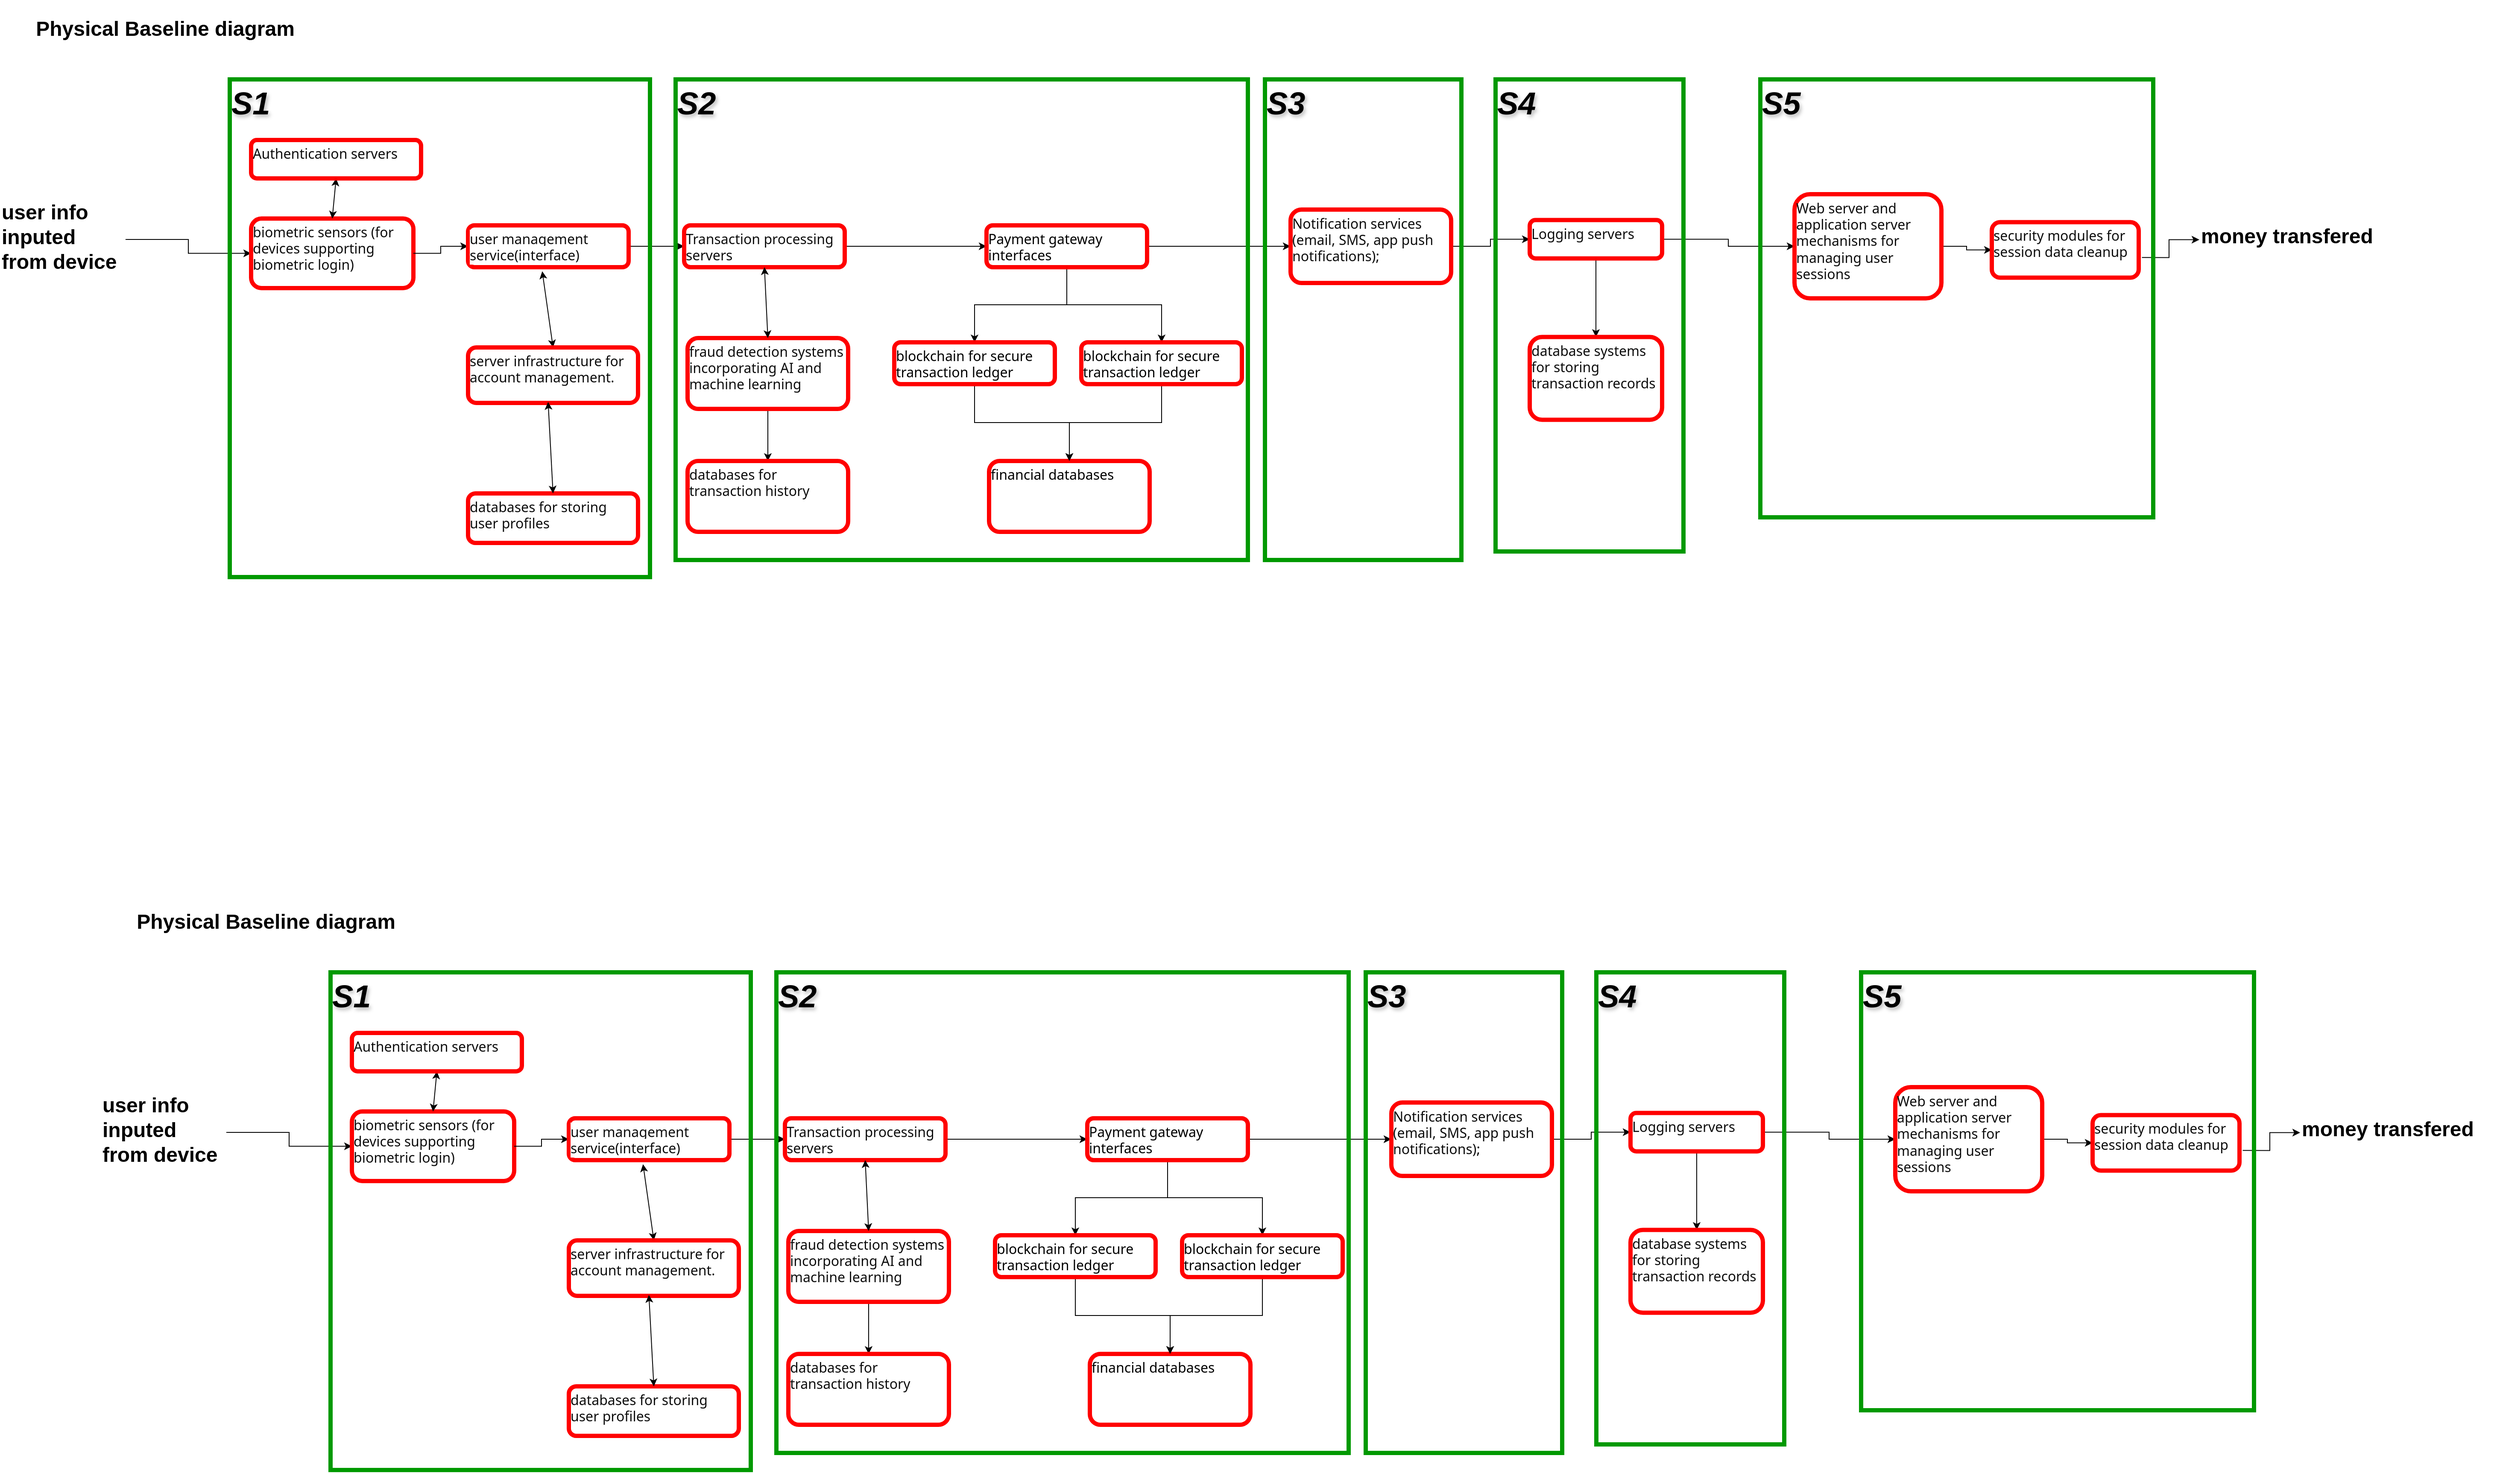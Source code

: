 <mxfile version="24.2.2" type="github">
  <diagram name="Page-1" id="FH-MjQ3Gdre_km2aux0O">
    <mxGraphModel dx="1993" dy="438" grid="0" gridSize="10" guides="1" tooltips="1" connect="1" arrows="1" fold="1" page="0" pageScale="1" pageWidth="827" pageHeight="1169" math="0" shadow="0">
      <root>
        <mxCell id="0" />
        <mxCell id="1" parent="0" />
        <mxCell id="1GX4WDQJ30EX59OHU7WI-1" value="&lt;div&gt;Physical Baseline diagram&lt;/div&gt;" style="text;strokeColor=none;fillColor=none;html=1;fontSize=24;fontStyle=1;verticalAlign=middle;align=center;" vertex="1" parent="1">
          <mxGeometry x="-80" y="634" width="303" height="68" as="geometry" />
        </mxCell>
        <mxCell id="1GX4WDQJ30EX59OHU7WI-2" value="" style="edgeStyle=orthogonalEdgeStyle;rounded=0;orthogonalLoop=1;jettySize=auto;html=1;" edge="1" parent="1" source="1GX4WDQJ30EX59OHU7WI-3" target="1GX4WDQJ30EX59OHU7WI-4">
          <mxGeometry relative="1" as="geometry" />
        </mxCell>
        <mxCell id="1GX4WDQJ30EX59OHU7WI-3" value="&lt;h1 style=&quot;margin-top: 0px;&quot;&gt;&lt;span style=&quot;background-color: initial;&quot;&gt;user info &lt;/span&gt;&lt;span style=&quot;background-color: initial;&quot;&gt;inputed from device&lt;/span&gt;&lt;/h1&gt;&lt;div&gt;&lt;br&gt;&lt;/div&gt;" style="text;html=1;whiteSpace=wrap;overflow=hidden;rounded=0;" vertex="1" parent="1">
          <mxGeometry x="-121" y="861.5" width="147" height="106" as="geometry" />
        </mxCell>
        <mxCell id="1GX4WDQJ30EX59OHU7WI-4" value="&lt;span style=&quot;color: rgb(13, 13, 13); font-family: Söhne, ui-sans-serif, system-ui, -apple-system, &amp;quot;Segoe UI&amp;quot;, Roboto, Ubuntu, Cantarell, &amp;quot;Noto Sans&amp;quot;, sans-serif, &amp;quot;Helvetica Neue&amp;quot;, Arial, &amp;quot;Apple Color Emoji&amp;quot;, &amp;quot;Segoe UI Emoji&amp;quot;, &amp;quot;Segoe UI Symbol&amp;quot;, &amp;quot;Noto Color Emoji&amp;quot;; font-size: 16px; font-style: normal; font-variant-ligatures: normal; font-variant-caps: normal; font-weight: 400; letter-spacing: normal; text-indent: 0px; text-transform: none; word-spacing: 0px; -webkit-text-stroke-width: 0px; white-space: pre-wrap; text-decoration-thickness: initial; text-decoration-style: initial; text-decoration-color: initial; display: inline !important; float: none;&quot;&gt;biometric sensors (for devices supporting biometric login)&lt;/span&gt;" style="whiteSpace=wrap;html=1;align=left;fillColor=none;strokeColor=#FF0000;horizontal=1;verticalAlign=top;strokeWidth=5;perimeterSpacing=0;gradientColor=none;labelBackgroundColor=none;rounded=1;" vertex="1" parent="1">
          <mxGeometry x="173" y="890" width="190" height="81.5" as="geometry" />
        </mxCell>
        <mxCell id="1GX4WDQJ30EX59OHU7WI-5" value="" style="endArrow=classic;startArrow=classic;html=1;rounded=0;exitX=0.5;exitY=0;exitDx=0;exitDy=0;entryX=0.5;entryY=1;entryDx=0;entryDy=0;" edge="1" parent="1" source="1GX4WDQJ30EX59OHU7WI-4" target="1GX4WDQJ30EX59OHU7WI-6">
          <mxGeometry width="50" height="50" relative="1" as="geometry">
            <mxPoint x="300" y="907" as="sourcePoint" />
            <mxPoint x="520" y="898" as="targetPoint" />
          </mxGeometry>
        </mxCell>
        <mxCell id="1GX4WDQJ30EX59OHU7WI-6" value="&lt;span style=&quot;color: rgb(13, 13, 13); font-family: Söhne, ui-sans-serif, system-ui, -apple-system, &amp;quot;Segoe UI&amp;quot;, Roboto, Ubuntu, Cantarell, &amp;quot;Noto Sans&amp;quot;, sans-serif, &amp;quot;Helvetica Neue&amp;quot;, Arial, &amp;quot;Apple Color Emoji&amp;quot;, &amp;quot;Segoe UI Emoji&amp;quot;, &amp;quot;Segoe UI Symbol&amp;quot;, &amp;quot;Noto Color Emoji&amp;quot;; font-size: 16px; font-style: normal; font-variant-ligatures: normal; font-variant-caps: normal; font-weight: 400; letter-spacing: normal; text-indent: 0px; text-transform: none; word-spacing: 0px; -webkit-text-stroke-width: 0px; white-space: pre-wrap; text-decoration-thickness: initial; text-decoration-style: initial; text-decoration-color: initial; display: inline !important; float: none;&quot;&gt;Authentication servers&lt;/span&gt;" style="whiteSpace=wrap;html=1;align=left;fillColor=none;strokeColor=#FF0000;horizontal=1;verticalAlign=top;strokeWidth=5;perimeterSpacing=0;gradientColor=none;labelBackgroundColor=none;rounded=1;" vertex="1" parent="1">
          <mxGeometry x="173" y="798" width="199" height="45" as="geometry" />
        </mxCell>
        <mxCell id="1GX4WDQJ30EX59OHU7WI-7" style="edgeStyle=orthogonalEdgeStyle;rounded=0;orthogonalLoop=1;jettySize=auto;html=1;exitX=1;exitY=0.5;exitDx=0;exitDy=0;entryX=0;entryY=0.5;entryDx=0;entryDy=0;" edge="1" parent="1" source="1GX4WDQJ30EX59OHU7WI-4" target="1GX4WDQJ30EX59OHU7WI-9">
          <mxGeometry relative="1" as="geometry" />
        </mxCell>
        <mxCell id="1GX4WDQJ30EX59OHU7WI-8" style="edgeStyle=orthogonalEdgeStyle;rounded=0;orthogonalLoop=1;jettySize=auto;html=1;" edge="1" parent="1" source="1GX4WDQJ30EX59OHU7WI-9" target="1GX4WDQJ30EX59OHU7WI-15">
          <mxGeometry relative="1" as="geometry" />
        </mxCell>
        <mxCell id="1GX4WDQJ30EX59OHU7WI-9" value="&lt;div&gt;&lt;span style=&quot;color: rgb(13, 13, 13); font-family: Söhne, ui-sans-serif, system-ui, -apple-system, &amp;quot;Segoe UI&amp;quot;, Roboto, Ubuntu, Cantarell, &amp;quot;Noto Sans&amp;quot;, sans-serif, &amp;quot;Helvetica Neue&amp;quot;, Arial, &amp;quot;Apple Color Emoji&amp;quot;, &amp;quot;Segoe UI Emoji&amp;quot;, &amp;quot;Segoe UI Symbol&amp;quot;, &amp;quot;Noto Color Emoji&amp;quot;; font-size: 16px; font-style: normal; font-variant-ligatures: normal; font-variant-caps: normal; font-weight: 400; letter-spacing: normal; orphans: 2; text-align: left; text-indent: 0px; text-transform: none; widows: 2; word-spacing: 0px; -webkit-text-stroke-width: 0px; white-space: pre-wrap; background-color: rgb(255, 255, 255); text-decoration-thickness: initial; text-decoration-style: initial; text-decoration-color: initial; display: inline !important; float: none;&quot;&gt;user management service(interface)&lt;/span&gt;&lt;/div&gt;&lt;div&gt;&lt;span style=&quot;color: rgb(13, 13, 13); font-family: Söhne, ui-sans-serif, system-ui, -apple-system, &amp;quot;Segoe UI&amp;quot;, Roboto, Ubuntu, Cantarell, &amp;quot;Noto Sans&amp;quot;, sans-serif, &amp;quot;Helvetica Neue&amp;quot;, Arial, &amp;quot;Apple Color Emoji&amp;quot;, &amp;quot;Segoe UI Emoji&amp;quot;, &amp;quot;Segoe UI Symbol&amp;quot;, &amp;quot;Noto Color Emoji&amp;quot;; font-size: 16px; font-style: normal; font-variant-ligatures: normal; font-variant-caps: normal; font-weight: 400; letter-spacing: normal; orphans: 2; text-align: left; text-indent: 0px; text-transform: none; widows: 2; word-spacing: 0px; -webkit-text-stroke-width: 0px; white-space: pre-wrap; background-color: rgb(255, 255, 255); text-decoration-thickness: initial; text-decoration-style: initial; text-decoration-color: initial; display: inline !important; float: none;&quot;&gt;&lt;br&gt;&lt;/span&gt;&lt;/div&gt;" style="whiteSpace=wrap;html=1;align=left;fillColor=none;strokeColor=#FF0000;horizontal=1;verticalAlign=top;strokeWidth=5;perimeterSpacing=0;gradientColor=none;labelBackgroundColor=none;rounded=1;" vertex="1" parent="1">
          <mxGeometry x="427" y="898" width="188" height="49" as="geometry" />
        </mxCell>
        <mxCell id="1GX4WDQJ30EX59OHU7WI-10" value="&lt;span style=&quot;color: rgb(13, 13, 13); font-family: Söhne, ui-sans-serif, system-ui, -apple-system, &amp;quot;Segoe UI&amp;quot;, Roboto, Ubuntu, Cantarell, &amp;quot;Noto Sans&amp;quot;, sans-serif, &amp;quot;Helvetica Neue&amp;quot;, Arial, &amp;quot;Apple Color Emoji&amp;quot;, &amp;quot;Segoe UI Emoji&amp;quot;, &amp;quot;Segoe UI Symbol&amp;quot;, &amp;quot;Noto Color Emoji&amp;quot;; font-size: 16px; font-style: normal; font-variant-ligatures: normal; font-variant-caps: normal; font-weight: 400; letter-spacing: normal; text-align: left; text-indent: 0px; text-transform: none; word-spacing: 0px; -webkit-text-stroke-width: 0px; white-space: pre-wrap; text-decoration-thickness: initial; text-decoration-style: initial; text-decoration-color: initial; display: inline !important; float: none;&quot;&gt;&lt;/span&gt;&lt;span style=&quot;color: rgb(13, 13, 13); font-family: Söhne, ui-sans-serif, system-ui, -apple-system, &amp;quot;Segoe UI&amp;quot;, Roboto, Ubuntu, Cantarell, &amp;quot;Noto Sans&amp;quot;, sans-serif, &amp;quot;Helvetica Neue&amp;quot;, Arial, &amp;quot;Apple Color Emoji&amp;quot;, &amp;quot;Segoe UI Emoji&amp;quot;, &amp;quot;Segoe UI Symbol&amp;quot;, &amp;quot;Noto Color Emoji&amp;quot;; font-size: 16px; font-style: normal; font-variant-ligatures: normal; font-variant-caps: normal; font-weight: 400; letter-spacing: normal; text-align: left; text-indent: 0px; text-transform: none; word-spacing: 0px; -webkit-text-stroke-width: 0px; white-space: pre-wrap; text-decoration-thickness: initial; text-decoration-style: initial; text-decoration-color: initial; display: inline !important; float: none;&quot;&gt;databases for storing user profiles&lt;/span&gt;" style="whiteSpace=wrap;html=1;align=left;fillColor=none;strokeColor=#FF0000;horizontal=1;verticalAlign=top;strokeWidth=5;perimeterSpacing=0;gradientColor=none;labelBackgroundColor=none;rounded=1;" vertex="1" parent="1">
          <mxGeometry x="427" y="1212" width="199" height="58" as="geometry" />
        </mxCell>
        <mxCell id="1GX4WDQJ30EX59OHU7WI-11" value="" style="endArrow=classic;startArrow=classic;html=1;rounded=0;exitX=0.462;exitY=1.098;exitDx=0;exitDy=0;entryX=0.5;entryY=0;entryDx=0;entryDy=0;exitPerimeter=0;" edge="1" parent="1" source="1GX4WDQJ30EX59OHU7WI-9" target="1GX4WDQJ30EX59OHU7WI-12">
          <mxGeometry width="50" height="50" relative="1" as="geometry">
            <mxPoint x="278" y="900" as="sourcePoint" />
            <mxPoint x="283" y="853" as="targetPoint" />
          </mxGeometry>
        </mxCell>
        <mxCell id="1GX4WDQJ30EX59OHU7WI-12" value="&lt;span style=&quot;color: rgb(13, 13, 13); font-family: Söhne, ui-sans-serif, system-ui, -apple-system, &amp;quot;Segoe UI&amp;quot;, Roboto, Ubuntu, Cantarell, &amp;quot;Noto Sans&amp;quot;, sans-serif, &amp;quot;Helvetica Neue&amp;quot;, Arial, &amp;quot;Apple Color Emoji&amp;quot;, &amp;quot;Segoe UI Emoji&amp;quot;, &amp;quot;Segoe UI Symbol&amp;quot;, &amp;quot;Noto Color Emoji&amp;quot;; font-size: 16px; font-style: normal; font-variant-ligatures: normal; font-variant-caps: normal; font-weight: 400; letter-spacing: normal; text-align: left; text-indent: 0px; text-transform: none; word-spacing: 0px; -webkit-text-stroke-width: 0px; white-space: pre-wrap; text-decoration-thickness: initial; text-decoration-style: initial; text-decoration-color: initial; display: inline !important; float: none;&quot;&gt;server infrastructure for account management.&lt;/span&gt;" style="whiteSpace=wrap;html=1;align=left;fillColor=none;strokeColor=#FF0000;horizontal=1;verticalAlign=top;strokeWidth=5;perimeterSpacing=0;gradientColor=none;labelBackgroundColor=none;rounded=1;" vertex="1" parent="1">
          <mxGeometry x="427" y="1041" width="199" height="65" as="geometry" />
        </mxCell>
        <mxCell id="1GX4WDQJ30EX59OHU7WI-13" value="" style="endArrow=classic;startArrow=classic;html=1;rounded=0;exitX=0.5;exitY=0;exitDx=0;exitDy=0;entryX=0.471;entryY=0.983;entryDx=0;entryDy=0;entryPerimeter=0;" edge="1" parent="1" source="1GX4WDQJ30EX59OHU7WI-10" target="1GX4WDQJ30EX59OHU7WI-12">
          <mxGeometry width="50" height="50" relative="1" as="geometry">
            <mxPoint x="508" y="1089" as="sourcePoint" />
            <mxPoint x="615" y="1186" as="targetPoint" />
          </mxGeometry>
        </mxCell>
        <mxCell id="1GX4WDQJ30EX59OHU7WI-14" value="" style="edgeStyle=orthogonalEdgeStyle;rounded=0;orthogonalLoop=1;jettySize=auto;html=1;" edge="1" parent="1" source="1GX4WDQJ30EX59OHU7WI-15" target="1GX4WDQJ30EX59OHU7WI-22">
          <mxGeometry relative="1" as="geometry" />
        </mxCell>
        <mxCell id="1GX4WDQJ30EX59OHU7WI-15" value="&lt;span style=&quot;color: rgb(13, 13, 13); font-family: Söhne, ui-sans-serif, system-ui, -apple-system, &amp;quot;Segoe UI&amp;quot;, Roboto, Ubuntu, Cantarell, &amp;quot;Noto Sans&amp;quot;, sans-serif, &amp;quot;Helvetica Neue&amp;quot;, Arial, &amp;quot;Apple Color Emoji&amp;quot;, &amp;quot;Segoe UI Emoji&amp;quot;, &amp;quot;Segoe UI Symbol&amp;quot;, &amp;quot;Noto Color Emoji&amp;quot;; font-size: 16px; font-style: normal; font-variant-ligatures: normal; font-variant-caps: normal; font-weight: 400; letter-spacing: normal; text-align: left; text-indent: 0px; text-transform: none; word-spacing: 0px; -webkit-text-stroke-width: 0px; white-space: pre-wrap; text-decoration-thickness: initial; text-decoration-style: initial; text-decoration-color: initial; display: inline !important; float: none;&quot;&gt;Transaction processing servers&lt;/span&gt;" style="whiteSpace=wrap;html=1;align=left;fillColor=none;strokeColor=#FF0000;horizontal=1;verticalAlign=top;strokeWidth=5;perimeterSpacing=0;gradientColor=none;labelBackgroundColor=none;rounded=1;" vertex="1" parent="1">
          <mxGeometry x="680" y="898" width="188" height="49" as="geometry" />
        </mxCell>
        <mxCell id="1GX4WDQJ30EX59OHU7WI-16" value="" style="edgeStyle=orthogonalEdgeStyle;rounded=0;orthogonalLoop=1;jettySize=auto;html=1;" edge="1" parent="1" source="1GX4WDQJ30EX59OHU7WI-17" target="1GX4WDQJ30EX59OHU7WI-18">
          <mxGeometry relative="1" as="geometry" />
        </mxCell>
        <mxCell id="1GX4WDQJ30EX59OHU7WI-17" value="&lt;span style=&quot;color: rgb(13, 13, 13); font-family: Söhne, ui-sans-serif, system-ui, -apple-system, &amp;quot;Segoe UI&amp;quot;, Roboto, Ubuntu, Cantarell, &amp;quot;Noto Sans&amp;quot;, sans-serif, &amp;quot;Helvetica Neue&amp;quot;, Arial, &amp;quot;Apple Color Emoji&amp;quot;, &amp;quot;Segoe UI Emoji&amp;quot;, &amp;quot;Segoe UI Symbol&amp;quot;, &amp;quot;Noto Color Emoji&amp;quot;; font-size: 16px; font-style: normal; font-variant-ligatures: normal; font-variant-caps: normal; font-weight: 400; letter-spacing: normal; text-align: left; text-indent: 0px; text-transform: none; word-spacing: 0px; -webkit-text-stroke-width: 0px; white-space: pre-wrap; text-decoration-thickness: initial; text-decoration-style: initial; text-decoration-color: initial; display: inline !important; float: none;&quot;&gt;fraud detection systems incorporating AI and machine learning&lt;/span&gt;" style="whiteSpace=wrap;html=1;align=left;fillColor=none;strokeColor=#FF0000;horizontal=1;verticalAlign=top;strokeWidth=5;perimeterSpacing=0;gradientColor=none;labelBackgroundColor=none;rounded=1;" vertex="1" parent="1">
          <mxGeometry x="684" y="1030" width="188" height="83" as="geometry" />
        </mxCell>
        <mxCell id="1GX4WDQJ30EX59OHU7WI-18" value="&lt;span style=&quot;color: rgb(13, 13, 13); font-family: Söhne, ui-sans-serif, system-ui, -apple-system, &amp;quot;Segoe UI&amp;quot;, Roboto, Ubuntu, Cantarell, &amp;quot;Noto Sans&amp;quot;, sans-serif, &amp;quot;Helvetica Neue&amp;quot;, Arial, &amp;quot;Apple Color Emoji&amp;quot;, &amp;quot;Segoe UI Emoji&amp;quot;, &amp;quot;Segoe UI Symbol&amp;quot;, &amp;quot;Noto Color Emoji&amp;quot;; font-size: 16px; font-style: normal; font-variant-ligatures: normal; font-variant-caps: normal; font-weight: 400; letter-spacing: normal; text-align: left; text-indent: 0px; text-transform: none; word-spacing: 0px; -webkit-text-stroke-width: 0px; white-space: pre-wrap; text-decoration-thickness: initial; text-decoration-style: initial; text-decoration-color: initial; display: inline !important; float: none;&quot;&gt;databases for transaction history&lt;/span&gt;" style="whiteSpace=wrap;html=1;align=left;fillColor=none;strokeColor=#FF0000;horizontal=1;verticalAlign=top;strokeWidth=5;perimeterSpacing=0;gradientColor=none;labelBackgroundColor=none;rounded=1;" vertex="1" parent="1">
          <mxGeometry x="684" y="1174" width="188" height="83" as="geometry" />
        </mxCell>
        <mxCell id="1GX4WDQJ30EX59OHU7WI-19" value="" style="edgeStyle=orthogonalEdgeStyle;rounded=0;orthogonalLoop=1;jettySize=auto;html=1;" edge="1" parent="1" source="1GX4WDQJ30EX59OHU7WI-22" target="1GX4WDQJ30EX59OHU7WI-25">
          <mxGeometry relative="1" as="geometry" />
        </mxCell>
        <mxCell id="1GX4WDQJ30EX59OHU7WI-20" style="edgeStyle=orthogonalEdgeStyle;rounded=0;orthogonalLoop=1;jettySize=auto;html=1;" edge="1" parent="1" source="1GX4WDQJ30EX59OHU7WI-22" target="1GX4WDQJ30EX59OHU7WI-28">
          <mxGeometry relative="1" as="geometry" />
        </mxCell>
        <mxCell id="1GX4WDQJ30EX59OHU7WI-21" value="" style="edgeStyle=orthogonalEdgeStyle;rounded=0;orthogonalLoop=1;jettySize=auto;html=1;" edge="1" parent="1" source="1GX4WDQJ30EX59OHU7WI-22" target="1GX4WDQJ30EX59OHU7WI-30">
          <mxGeometry relative="1" as="geometry" />
        </mxCell>
        <mxCell id="1GX4WDQJ30EX59OHU7WI-22" value="&lt;span style=&quot;font-family: Söhne, ui-sans-serif, system-ui, -apple-system, &amp;quot;Segoe UI&amp;quot;, Roboto, Ubuntu, Cantarell, &amp;quot;Noto Sans&amp;quot;, sans-serif, &amp;quot;Helvetica Neue&amp;quot;, Arial, &amp;quot;Apple Color Emoji&amp;quot;, &amp;quot;Segoe UI Emoji&amp;quot;, &amp;quot;Segoe UI Symbol&amp;quot;, &amp;quot;Noto Color Emoji&amp;quot;; font-size: 16px; font-style: normal; font-variant-ligatures: normal; font-variant-caps: normal; font-weight: 400; letter-spacing: normal; text-align: left; text-indent: 0px; text-transform: none; word-spacing: 0px; -webkit-text-stroke-width: 0px; white-space: pre-wrap; text-decoration-thickness: initial; text-decoration-style: initial; text-decoration-color: initial; display: inline !important; float: none;&quot;&gt;Payment gateway interfaces&lt;/span&gt;" style="whiteSpace=wrap;html=1;align=left;fillColor=none;strokeColor=#FF0000;horizontal=1;verticalAlign=top;strokeWidth=5;perimeterSpacing=0;gradientColor=none;labelBackgroundColor=none;rounded=1;" vertex="1" parent="1">
          <mxGeometry x="1034" y="898" width="188" height="49" as="geometry" />
        </mxCell>
        <mxCell id="1GX4WDQJ30EX59OHU7WI-23" value="" style="endArrow=classic;startArrow=classic;html=1;rounded=0;exitX=0.5;exitY=1;exitDx=0;exitDy=0;entryX=0.5;entryY=0;entryDx=0;entryDy=0;" edge="1" parent="1" source="1GX4WDQJ30EX59OHU7WI-15" target="1GX4WDQJ30EX59OHU7WI-17">
          <mxGeometry width="50" height="50" relative="1" as="geometry">
            <mxPoint x="765" y="949" as="sourcePoint" />
            <mxPoint x="778" y="1038" as="targetPoint" />
          </mxGeometry>
        </mxCell>
        <mxCell id="1GX4WDQJ30EX59OHU7WI-24" style="edgeStyle=orthogonalEdgeStyle;rounded=0;orthogonalLoop=1;jettySize=auto;html=1;" edge="1" parent="1" source="1GX4WDQJ30EX59OHU7WI-25" target="1GX4WDQJ30EX59OHU7WI-26">
          <mxGeometry relative="1" as="geometry" />
        </mxCell>
        <mxCell id="1GX4WDQJ30EX59OHU7WI-25" value="&lt;span style=&quot;font-family: Söhne, ui-sans-serif, system-ui, -apple-system, &amp;quot;Segoe UI&amp;quot;, Roboto, Ubuntu, Cantarell, &amp;quot;Noto Sans&amp;quot;, sans-serif, &amp;quot;Helvetica Neue&amp;quot;, Arial, &amp;quot;Apple Color Emoji&amp;quot;, &amp;quot;Segoe UI Emoji&amp;quot;, &amp;quot;Segoe UI Symbol&amp;quot;, &amp;quot;Noto Color Emoji&amp;quot;; font-size: 16px; font-style: normal; font-variant-ligatures: normal; font-variant-caps: normal; font-weight: 400; letter-spacing: normal; text-align: left; text-indent: 0px; text-transform: none; word-spacing: 0px; -webkit-text-stroke-width: 0px; white-space: pre-wrap; text-decoration-thickness: initial; text-decoration-style: initial; text-decoration-color: initial; display: inline !important; float: none;&quot;&gt;blockchain for secure transaction ledger&lt;/span&gt;" style="whiteSpace=wrap;html=1;align=left;fillColor=none;strokeColor=#FF0000;horizontal=1;verticalAlign=top;strokeWidth=5;perimeterSpacing=0;gradientColor=none;labelBackgroundColor=none;rounded=1;" vertex="1" parent="1">
          <mxGeometry x="926" y="1035" width="188" height="49" as="geometry" />
        </mxCell>
        <mxCell id="1GX4WDQJ30EX59OHU7WI-26" value="&lt;span style=&quot;font-family: Söhne, ui-sans-serif, system-ui, -apple-system, &amp;quot;Segoe UI&amp;quot;, Roboto, Ubuntu, Cantarell, &amp;quot;Noto Sans&amp;quot;, sans-serif, &amp;quot;Helvetica Neue&amp;quot;, Arial, &amp;quot;Apple Color Emoji&amp;quot;, &amp;quot;Segoe UI Emoji&amp;quot;, &amp;quot;Segoe UI Symbol&amp;quot;, &amp;quot;Noto Color Emoji&amp;quot;; font-size: 16px; font-style: normal; font-variant-ligatures: normal; font-variant-caps: normal; font-weight: 400; letter-spacing: normal; text-align: left; text-indent: 0px; text-transform: none; word-spacing: 0px; -webkit-text-stroke-width: 0px; white-space: pre-wrap; text-decoration-thickness: initial; text-decoration-style: initial; text-decoration-color: initial; display: inline !important; float: none;&quot;&gt;financial databases&lt;/span&gt;" style="whiteSpace=wrap;html=1;align=left;fillColor=none;strokeColor=#FF0000;horizontal=1;verticalAlign=top;strokeWidth=5;perimeterSpacing=0;gradientColor=none;labelBackgroundColor=none;rounded=1;" vertex="1" parent="1">
          <mxGeometry x="1037" y="1174" width="188" height="83" as="geometry" />
        </mxCell>
        <mxCell id="1GX4WDQJ30EX59OHU7WI-27" style="edgeStyle=orthogonalEdgeStyle;rounded=0;orthogonalLoop=1;jettySize=auto;html=1;" edge="1" parent="1" source="1GX4WDQJ30EX59OHU7WI-28" target="1GX4WDQJ30EX59OHU7WI-26">
          <mxGeometry relative="1" as="geometry" />
        </mxCell>
        <mxCell id="1GX4WDQJ30EX59OHU7WI-28" value="&lt;span style=&quot;font-family: Söhne, ui-sans-serif, system-ui, -apple-system, &amp;quot;Segoe UI&amp;quot;, Roboto, Ubuntu, Cantarell, &amp;quot;Noto Sans&amp;quot;, sans-serif, &amp;quot;Helvetica Neue&amp;quot;, Arial, &amp;quot;Apple Color Emoji&amp;quot;, &amp;quot;Segoe UI Emoji&amp;quot;, &amp;quot;Segoe UI Symbol&amp;quot;, &amp;quot;Noto Color Emoji&amp;quot;; font-size: 16px; font-style: normal; font-variant-ligatures: normal; font-variant-caps: normal; font-weight: 400; letter-spacing: normal; text-align: left; text-indent: 0px; text-transform: none; word-spacing: 0px; -webkit-text-stroke-width: 0px; white-space: pre-wrap; text-decoration-thickness: initial; text-decoration-style: initial; text-decoration-color: initial; display: inline !important; float: none;&quot;&gt;blockchain for secure transaction ledger&lt;/span&gt;" style="whiteSpace=wrap;html=1;align=left;fillColor=none;strokeColor=#FF0000;horizontal=1;verticalAlign=top;strokeWidth=5;perimeterSpacing=0;gradientColor=none;labelBackgroundColor=none;rounded=1;" vertex="1" parent="1">
          <mxGeometry x="1145" y="1035" width="188" height="49" as="geometry" />
        </mxCell>
        <mxCell id="1GX4WDQJ30EX59OHU7WI-29" value="" style="edgeStyle=orthogonalEdgeStyle;rounded=0;orthogonalLoop=1;jettySize=auto;html=1;" edge="1" parent="1" source="1GX4WDQJ30EX59OHU7WI-30" target="1GX4WDQJ30EX59OHU7WI-33">
          <mxGeometry relative="1" as="geometry" />
        </mxCell>
        <mxCell id="1GX4WDQJ30EX59OHU7WI-30" value="&lt;span style=&quot;color: rgb(13, 13, 13); font-family: Söhne, ui-sans-serif, system-ui, -apple-system, &amp;quot;Segoe UI&amp;quot;, Roboto, Ubuntu, Cantarell, &amp;quot;Noto Sans&amp;quot;, sans-serif, &amp;quot;Helvetica Neue&amp;quot;, Arial, &amp;quot;Apple Color Emoji&amp;quot;, &amp;quot;Segoe UI Emoji&amp;quot;, &amp;quot;Segoe UI Symbol&amp;quot;, &amp;quot;Noto Color Emoji&amp;quot;; font-size: 16px; font-style: normal; font-variant-ligatures: normal; font-variant-caps: normal; font-weight: 400; letter-spacing: normal; text-align: left; text-indent: 0px; text-transform: none; word-spacing: 0px; -webkit-text-stroke-width: 0px; white-space: pre-wrap; text-decoration-thickness: initial; text-decoration-style: initial; text-decoration-color: initial; display: inline !important; float: none;&quot;&gt;Notification services (email, SMS, app push notifications)&lt;/span&gt;&lt;span style=&quot;font-family: Söhne, ui-sans-serif, system-ui, -apple-system, &amp;quot;Segoe UI&amp;quot;, Roboto, Ubuntu, Cantarell, &amp;quot;Noto Sans&amp;quot;, sans-serif, &amp;quot;Helvetica Neue&amp;quot;, Arial, &amp;quot;Apple Color Emoji&amp;quot;, &amp;quot;Segoe UI Emoji&amp;quot;, &amp;quot;Segoe UI Symbol&amp;quot;, &amp;quot;Noto Color Emoji&amp;quot;; font-size: 16px; font-style: normal; font-variant-ligatures: normal; font-variant-caps: normal; font-weight: 400; letter-spacing: normal; text-align: left; text-indent: 0px; text-transform: none; word-spacing: 0px; -webkit-text-stroke-width: 0px; white-space: pre-wrap; text-decoration-thickness: initial; text-decoration-style: initial; text-decoration-color: initial; display: inline !important; float: none;&quot;&gt;;&lt;/span&gt;" style="whiteSpace=wrap;html=1;align=left;fillColor=none;strokeColor=#FF0000;horizontal=1;verticalAlign=top;strokeWidth=5;perimeterSpacing=0;gradientColor=none;labelBackgroundColor=none;rounded=1;" vertex="1" parent="1">
          <mxGeometry x="1390" y="879.5" width="188" height="86" as="geometry" />
        </mxCell>
        <mxCell id="1GX4WDQJ30EX59OHU7WI-31" value="" style="edgeStyle=orthogonalEdgeStyle;rounded=0;orthogonalLoop=1;jettySize=auto;html=1;" edge="1" parent="1" source="1GX4WDQJ30EX59OHU7WI-33" target="1GX4WDQJ30EX59OHU7WI-34">
          <mxGeometry relative="1" as="geometry" />
        </mxCell>
        <mxCell id="1GX4WDQJ30EX59OHU7WI-32" value="" style="edgeStyle=orthogonalEdgeStyle;rounded=0;orthogonalLoop=1;jettySize=auto;html=1;" edge="1" parent="1" source="1GX4WDQJ30EX59OHU7WI-33" target="1GX4WDQJ30EX59OHU7WI-36">
          <mxGeometry relative="1" as="geometry" />
        </mxCell>
        <mxCell id="1GX4WDQJ30EX59OHU7WI-33" value="&lt;span style=&quot;color: rgb(13, 13, 13); font-family: Söhne, ui-sans-serif, system-ui, -apple-system, &amp;quot;Segoe UI&amp;quot;, Roboto, Ubuntu, Cantarell, &amp;quot;Noto Sans&amp;quot;, sans-serif, &amp;quot;Helvetica Neue&amp;quot;, Arial, &amp;quot;Apple Color Emoji&amp;quot;, &amp;quot;Segoe UI Emoji&amp;quot;, &amp;quot;Segoe UI Symbol&amp;quot;, &amp;quot;Noto Color Emoji&amp;quot;; font-size: 16px; font-style: normal; font-variant-ligatures: normal; font-variant-caps: normal; font-weight: 400; letter-spacing: normal; text-align: left; text-indent: 0px; text-transform: none; word-spacing: 0px; -webkit-text-stroke-width: 0px; white-space: pre-wrap; text-decoration-thickness: initial; text-decoration-style: initial; text-decoration-color: initial; display: inline !important; float: none;&quot;&gt;Logging servers&lt;/span&gt;" style="whiteSpace=wrap;html=1;align=left;fillColor=none;strokeColor=#FF0000;horizontal=1;verticalAlign=top;strokeWidth=5;perimeterSpacing=0;gradientColor=none;labelBackgroundColor=none;rounded=1;" vertex="1" parent="1">
          <mxGeometry x="1670" y="891.75" width="155" height="45" as="geometry" />
        </mxCell>
        <mxCell id="1GX4WDQJ30EX59OHU7WI-34" value="&lt;span style=&quot;color: rgb(13, 13, 13); font-family: Söhne, ui-sans-serif, system-ui, -apple-system, &amp;quot;Segoe UI&amp;quot;, Roboto, Ubuntu, Cantarell, &amp;quot;Noto Sans&amp;quot;, sans-serif, &amp;quot;Helvetica Neue&amp;quot;, Arial, &amp;quot;Apple Color Emoji&amp;quot;, &amp;quot;Segoe UI Emoji&amp;quot;, &amp;quot;Segoe UI Symbol&amp;quot;, &amp;quot;Noto Color Emoji&amp;quot;; font-size: 16px; font-style: normal; font-variant-ligatures: normal; font-variant-caps: normal; font-weight: 400; letter-spacing: normal; text-align: left; text-indent: 0px; text-transform: none; word-spacing: 0px; -webkit-text-stroke-width: 0px; white-space: pre-wrap; text-decoration-thickness: initial; text-decoration-style: initial; text-decoration-color: initial; display: inline !important; float: none;&quot;&gt;database systems for storing transaction records&lt;/span&gt;&lt;span style=&quot;font-family: Söhne, ui-sans-serif, system-ui, -apple-system, &amp;quot;Segoe UI&amp;quot;, Roboto, Ubuntu, Cantarell, &amp;quot;Noto Sans&amp;quot;, sans-serif, &amp;quot;Helvetica Neue&amp;quot;, Arial, &amp;quot;Apple Color Emoji&amp;quot;, &amp;quot;Segoe UI Emoji&amp;quot;, &amp;quot;Segoe UI Symbol&amp;quot;, &amp;quot;Noto Color Emoji&amp;quot;; font-size: 16px; font-style: normal; font-variant-ligatures: normal; font-variant-caps: normal; font-weight: 400; letter-spacing: normal; text-align: left; text-indent: 0px; text-transform: none; word-spacing: 0px; -webkit-text-stroke-width: 0px; white-space: pre-wrap; text-decoration-thickness: initial; text-decoration-style: initial; text-decoration-color: initial; display: inline !important; float: none;&quot;&gt;&lt;/span&gt;" style="whiteSpace=wrap;html=1;align=left;fillColor=none;strokeColor=#FF0000;horizontal=1;verticalAlign=top;strokeWidth=5;perimeterSpacing=0;gradientColor=none;labelBackgroundColor=none;rounded=1;" vertex="1" parent="1">
          <mxGeometry x="1670" y="1028.75" width="155" height="97" as="geometry" />
        </mxCell>
        <mxCell id="1GX4WDQJ30EX59OHU7WI-35" value="" style="edgeStyle=orthogonalEdgeStyle;rounded=0;orthogonalLoop=1;jettySize=auto;html=1;" edge="1" parent="1" source="1GX4WDQJ30EX59OHU7WI-36" target="1GX4WDQJ30EX59OHU7WI-37">
          <mxGeometry relative="1" as="geometry" />
        </mxCell>
        <mxCell id="1GX4WDQJ30EX59OHU7WI-36" value="&lt;span style=&quot;color: rgb(13, 13, 13); font-family: Söhne, ui-sans-serif, system-ui, -apple-system, &amp;quot;Segoe UI&amp;quot;, Roboto, Ubuntu, Cantarell, &amp;quot;Noto Sans&amp;quot;, sans-serif, &amp;quot;Helvetica Neue&amp;quot;, Arial, &amp;quot;Apple Color Emoji&amp;quot;, &amp;quot;Segoe UI Emoji&amp;quot;, &amp;quot;Segoe UI Symbol&amp;quot;, &amp;quot;Noto Color Emoji&amp;quot;; font-size: 16px; font-style: normal; font-variant-ligatures: normal; font-variant-caps: normal; font-weight: 400; letter-spacing: normal; text-align: left; text-indent: 0px; text-transform: none; word-spacing: 0px; -webkit-text-stroke-width: 0px; white-space: pre-wrap; text-decoration-thickness: initial; text-decoration-style: initial; text-decoration-color: initial; display: inline !important; float: none;&quot;&gt;Web server and &lt;/span&gt;&lt;span style=&quot;color: rgb(13, 13, 13); font-family: Söhne, ui-sans-serif, system-ui, -apple-system, &amp;quot;Segoe UI&amp;quot;, Roboto, Ubuntu, Cantarell, &amp;quot;Noto Sans&amp;quot;, sans-serif, &amp;quot;Helvetica Neue&amp;quot;, Arial, &amp;quot;Apple Color Emoji&amp;quot;, &amp;quot;Segoe UI Emoji&amp;quot;, &amp;quot;Segoe UI Symbol&amp;quot;, &amp;quot;Noto Color Emoji&amp;quot;; font-size: 16px; font-style: normal; font-variant-ligatures: normal; font-variant-caps: normal; font-weight: 400; letter-spacing: normal; text-align: left; text-indent: 0px; text-transform: none; word-spacing: 0px; -webkit-text-stroke-width: 0px; white-space: pre-wrap; text-decoration-thickness: initial; text-decoration-style: initial; text-decoration-color: initial; display: inline !important; float: none;&quot;&gt;application server mechanisms for managing user sessions&lt;/span&gt;" style="whiteSpace=wrap;html=1;align=left;fillColor=none;strokeColor=#FF0000;horizontal=1;verticalAlign=top;strokeWidth=5;perimeterSpacing=0;gradientColor=none;labelBackgroundColor=none;rounded=1;" vertex="1" parent="1">
          <mxGeometry x="1980" y="861.5" width="172" height="122" as="geometry" />
        </mxCell>
        <mxCell id="1GX4WDQJ30EX59OHU7WI-37" value="&lt;span style=&quot;color: rgb(13, 13, 13); font-family: Söhne, ui-sans-serif, system-ui, -apple-system, &amp;quot;Segoe UI&amp;quot;, Roboto, Ubuntu, Cantarell, &amp;quot;Noto Sans&amp;quot;, sans-serif, &amp;quot;Helvetica Neue&amp;quot;, Arial, &amp;quot;Apple Color Emoji&amp;quot;, &amp;quot;Segoe UI Emoji&amp;quot;, &amp;quot;Segoe UI Symbol&amp;quot;, &amp;quot;Noto Color Emoji&amp;quot;; font-size: 16px; font-style: normal; font-variant-ligatures: normal; font-variant-caps: normal; font-weight: 400; letter-spacing: normal; text-align: left; text-indent: 0px; text-transform: none; word-spacing: 0px; -webkit-text-stroke-width: 0px; white-space: pre-wrap; text-decoration-thickness: initial; text-decoration-style: initial; text-decoration-color: initial; display: inline !important; float: none;&quot;&gt;security modules for session data cleanup&lt;/span&gt;" style="whiteSpace=wrap;html=1;align=left;fillColor=none;strokeColor=#FF0000;horizontal=1;verticalAlign=top;strokeWidth=5;perimeterSpacing=0;gradientColor=none;labelBackgroundColor=none;rounded=1;" vertex="1" parent="1">
          <mxGeometry x="2211" y="894.25" width="172" height="65" as="geometry" />
        </mxCell>
        <mxCell id="1GX4WDQJ30EX59OHU7WI-38" value="&lt;h1 style=&quot;margin-top: 0px;&quot;&gt;&lt;span style=&quot;background-color: initial;&quot;&gt;money transfered&lt;/span&gt;&lt;br&gt;&lt;/h1&gt;" style="text;html=1;whiteSpace=wrap;overflow=hidden;rounded=0;" vertex="1" parent="1">
          <mxGeometry x="2454" y="889.75" width="233" height="50" as="geometry" />
        </mxCell>
        <mxCell id="1GX4WDQJ30EX59OHU7WI-39" style="edgeStyle=orthogonalEdgeStyle;rounded=0;orthogonalLoop=1;jettySize=auto;html=1;exitX=1.022;exitY=0.637;exitDx=0;exitDy=0;exitPerimeter=0;" edge="1" parent="1" source="1GX4WDQJ30EX59OHU7WI-37" target="1GX4WDQJ30EX59OHU7WI-38">
          <mxGeometry relative="1" as="geometry">
            <mxPoint x="2110" y="576.75" as="targetPoint" />
            <Array as="points" />
            <mxPoint x="2011" y="576.75" as="sourcePoint" />
          </mxGeometry>
        </mxCell>
        <mxCell id="1GX4WDQJ30EX59OHU7WI-40" value="S1" style="whiteSpace=wrap;html=1;align=left;fillColor=none;strokeColor=#009900;horizontal=1;verticalAlign=top;strokeWidth=5;perimeterSpacing=0;labelBackgroundColor=none;fontStyle=3;fontSize=37;textShadow=1;" vertex="1" parent="1">
          <mxGeometry x="148" y="727" width="492" height="583" as="geometry" />
        </mxCell>
        <mxCell id="1GX4WDQJ30EX59OHU7WI-46" value="S2" style="whiteSpace=wrap;html=1;align=left;fillColor=none;strokeColor=#009900;horizontal=1;verticalAlign=top;strokeWidth=5;perimeterSpacing=0;labelBackgroundColor=none;fontStyle=3;fontSize=37;textShadow=1;" vertex="1" parent="1">
          <mxGeometry x="670" y="727" width="670" height="563" as="geometry" />
        </mxCell>
        <mxCell id="1GX4WDQJ30EX59OHU7WI-47" value="S3" style="whiteSpace=wrap;html=1;align=left;fillColor=none;strokeColor=#009900;horizontal=1;verticalAlign=top;strokeWidth=5;perimeterSpacing=0;labelBackgroundColor=none;fontStyle=3;fontSize=37;textShadow=1;" vertex="1" parent="1">
          <mxGeometry x="1360" y="727" width="230" height="563" as="geometry" />
        </mxCell>
        <mxCell id="1GX4WDQJ30EX59OHU7WI-48" value="S4" style="whiteSpace=wrap;html=1;align=left;fillColor=none;strokeColor=#009900;horizontal=1;verticalAlign=top;strokeWidth=5;perimeterSpacing=0;labelBackgroundColor=none;fontStyle=3;fontSize=37;textShadow=1;" vertex="1" parent="1">
          <mxGeometry x="1630" y="727" width="220" height="553" as="geometry" />
        </mxCell>
        <mxCell id="1GX4WDQJ30EX59OHU7WI-49" value="S5" style="whiteSpace=wrap;html=1;align=left;fillColor=none;strokeColor=#009900;horizontal=1;verticalAlign=top;strokeWidth=5;perimeterSpacing=0;labelBackgroundColor=none;fontStyle=3;fontSize=37;textShadow=1;" vertex="1" parent="1">
          <mxGeometry x="1940" y="727" width="460" height="513" as="geometry" />
        </mxCell>
        <mxCell id="1GX4WDQJ30EX59OHU7WI-50" value="&lt;div&gt;Physical Baseline diagram&lt;/div&gt;" style="text;strokeColor=none;fillColor=none;html=1;fontSize=24;fontStyle=1;verticalAlign=middle;align=center;" vertex="1" parent="1">
          <mxGeometry x="38" y="1680" width="303" height="68" as="geometry" />
        </mxCell>
        <mxCell id="1GX4WDQJ30EX59OHU7WI-51" value="" style="edgeStyle=orthogonalEdgeStyle;rounded=0;orthogonalLoop=1;jettySize=auto;html=1;" edge="1" parent="1" source="1GX4WDQJ30EX59OHU7WI-52" target="1GX4WDQJ30EX59OHU7WI-53">
          <mxGeometry relative="1" as="geometry" />
        </mxCell>
        <mxCell id="1GX4WDQJ30EX59OHU7WI-52" value="&lt;h1 style=&quot;margin-top: 0px;&quot;&gt;&lt;span style=&quot;background-color: initial;&quot;&gt;user info &lt;/span&gt;&lt;span style=&quot;background-color: initial;&quot;&gt;inputed from device&lt;/span&gt;&lt;/h1&gt;&lt;div&gt;&lt;br&gt;&lt;/div&gt;" style="text;html=1;whiteSpace=wrap;overflow=hidden;rounded=0;" vertex="1" parent="1">
          <mxGeometry x="-3" y="1907.5" width="147" height="106" as="geometry" />
        </mxCell>
        <mxCell id="1GX4WDQJ30EX59OHU7WI-53" value="&lt;span style=&quot;color: rgb(13, 13, 13); font-family: Söhne, ui-sans-serif, system-ui, -apple-system, &amp;quot;Segoe UI&amp;quot;, Roboto, Ubuntu, Cantarell, &amp;quot;Noto Sans&amp;quot;, sans-serif, &amp;quot;Helvetica Neue&amp;quot;, Arial, &amp;quot;Apple Color Emoji&amp;quot;, &amp;quot;Segoe UI Emoji&amp;quot;, &amp;quot;Segoe UI Symbol&amp;quot;, &amp;quot;Noto Color Emoji&amp;quot;; font-size: 16px; font-style: normal; font-variant-ligatures: normal; font-variant-caps: normal; font-weight: 400; letter-spacing: normal; text-indent: 0px; text-transform: none; word-spacing: 0px; -webkit-text-stroke-width: 0px; white-space: pre-wrap; text-decoration-thickness: initial; text-decoration-style: initial; text-decoration-color: initial; display: inline !important; float: none;&quot;&gt;biometric sensors (for devices supporting biometric login)&lt;/span&gt;" style="whiteSpace=wrap;html=1;align=left;fillColor=none;strokeColor=#FF0000;horizontal=1;verticalAlign=top;strokeWidth=5;perimeterSpacing=0;gradientColor=none;labelBackgroundColor=none;rounded=1;" vertex="1" parent="1">
          <mxGeometry x="291" y="1936" width="190" height="81.5" as="geometry" />
        </mxCell>
        <mxCell id="1GX4WDQJ30EX59OHU7WI-54" value="" style="endArrow=classic;startArrow=classic;html=1;rounded=0;exitX=0.5;exitY=0;exitDx=0;exitDy=0;entryX=0.5;entryY=1;entryDx=0;entryDy=0;" edge="1" parent="1" source="1GX4WDQJ30EX59OHU7WI-53" target="1GX4WDQJ30EX59OHU7WI-55">
          <mxGeometry width="50" height="50" relative="1" as="geometry">
            <mxPoint x="418" y="1953" as="sourcePoint" />
            <mxPoint x="638" y="1944" as="targetPoint" />
          </mxGeometry>
        </mxCell>
        <mxCell id="1GX4WDQJ30EX59OHU7WI-55" value="&lt;span style=&quot;color: rgb(13, 13, 13); font-family: Söhne, ui-sans-serif, system-ui, -apple-system, &amp;quot;Segoe UI&amp;quot;, Roboto, Ubuntu, Cantarell, &amp;quot;Noto Sans&amp;quot;, sans-serif, &amp;quot;Helvetica Neue&amp;quot;, Arial, &amp;quot;Apple Color Emoji&amp;quot;, &amp;quot;Segoe UI Emoji&amp;quot;, &amp;quot;Segoe UI Symbol&amp;quot;, &amp;quot;Noto Color Emoji&amp;quot;; font-size: 16px; font-style: normal; font-variant-ligatures: normal; font-variant-caps: normal; font-weight: 400; letter-spacing: normal; text-indent: 0px; text-transform: none; word-spacing: 0px; -webkit-text-stroke-width: 0px; white-space: pre-wrap; text-decoration-thickness: initial; text-decoration-style: initial; text-decoration-color: initial; display: inline !important; float: none;&quot;&gt;Authentication servers&lt;/span&gt;" style="whiteSpace=wrap;html=1;align=left;fillColor=none;strokeColor=#FF0000;horizontal=1;verticalAlign=top;strokeWidth=5;perimeterSpacing=0;gradientColor=none;labelBackgroundColor=none;rounded=1;" vertex="1" parent="1">
          <mxGeometry x="291" y="1844" width="199" height="45" as="geometry" />
        </mxCell>
        <mxCell id="1GX4WDQJ30EX59OHU7WI-56" style="edgeStyle=orthogonalEdgeStyle;rounded=0;orthogonalLoop=1;jettySize=auto;html=1;exitX=1;exitY=0.5;exitDx=0;exitDy=0;entryX=0;entryY=0.5;entryDx=0;entryDy=0;" edge="1" parent="1" source="1GX4WDQJ30EX59OHU7WI-53" target="1GX4WDQJ30EX59OHU7WI-58">
          <mxGeometry relative="1" as="geometry" />
        </mxCell>
        <mxCell id="1GX4WDQJ30EX59OHU7WI-57" style="edgeStyle=orthogonalEdgeStyle;rounded=0;orthogonalLoop=1;jettySize=auto;html=1;" edge="1" parent="1" source="1GX4WDQJ30EX59OHU7WI-58" target="1GX4WDQJ30EX59OHU7WI-64">
          <mxGeometry relative="1" as="geometry" />
        </mxCell>
        <mxCell id="1GX4WDQJ30EX59OHU7WI-58" value="&lt;div&gt;&lt;span style=&quot;color: rgb(13, 13, 13); font-family: Söhne, ui-sans-serif, system-ui, -apple-system, &amp;quot;Segoe UI&amp;quot;, Roboto, Ubuntu, Cantarell, &amp;quot;Noto Sans&amp;quot;, sans-serif, &amp;quot;Helvetica Neue&amp;quot;, Arial, &amp;quot;Apple Color Emoji&amp;quot;, &amp;quot;Segoe UI Emoji&amp;quot;, &amp;quot;Segoe UI Symbol&amp;quot;, &amp;quot;Noto Color Emoji&amp;quot;; font-size: 16px; font-style: normal; font-variant-ligatures: normal; font-variant-caps: normal; font-weight: 400; letter-spacing: normal; orphans: 2; text-align: left; text-indent: 0px; text-transform: none; widows: 2; word-spacing: 0px; -webkit-text-stroke-width: 0px; white-space: pre-wrap; background-color: rgb(255, 255, 255); text-decoration-thickness: initial; text-decoration-style: initial; text-decoration-color: initial; display: inline !important; float: none;&quot;&gt;user management service(interface)&lt;/span&gt;&lt;/div&gt;&lt;div&gt;&lt;span style=&quot;color: rgb(13, 13, 13); font-family: Söhne, ui-sans-serif, system-ui, -apple-system, &amp;quot;Segoe UI&amp;quot;, Roboto, Ubuntu, Cantarell, &amp;quot;Noto Sans&amp;quot;, sans-serif, &amp;quot;Helvetica Neue&amp;quot;, Arial, &amp;quot;Apple Color Emoji&amp;quot;, &amp;quot;Segoe UI Emoji&amp;quot;, &amp;quot;Segoe UI Symbol&amp;quot;, &amp;quot;Noto Color Emoji&amp;quot;; font-size: 16px; font-style: normal; font-variant-ligatures: normal; font-variant-caps: normal; font-weight: 400; letter-spacing: normal; orphans: 2; text-align: left; text-indent: 0px; text-transform: none; widows: 2; word-spacing: 0px; -webkit-text-stroke-width: 0px; white-space: pre-wrap; background-color: rgb(255, 255, 255); text-decoration-thickness: initial; text-decoration-style: initial; text-decoration-color: initial; display: inline !important; float: none;&quot;&gt;&lt;br&gt;&lt;/span&gt;&lt;/div&gt;" style="whiteSpace=wrap;html=1;align=left;fillColor=none;strokeColor=#FF0000;horizontal=1;verticalAlign=top;strokeWidth=5;perimeterSpacing=0;gradientColor=none;labelBackgroundColor=none;rounded=1;" vertex="1" parent="1">
          <mxGeometry x="545" y="1944" width="188" height="49" as="geometry" />
        </mxCell>
        <mxCell id="1GX4WDQJ30EX59OHU7WI-59" value="&lt;span style=&quot;color: rgb(13, 13, 13); font-family: Söhne, ui-sans-serif, system-ui, -apple-system, &amp;quot;Segoe UI&amp;quot;, Roboto, Ubuntu, Cantarell, &amp;quot;Noto Sans&amp;quot;, sans-serif, &amp;quot;Helvetica Neue&amp;quot;, Arial, &amp;quot;Apple Color Emoji&amp;quot;, &amp;quot;Segoe UI Emoji&amp;quot;, &amp;quot;Segoe UI Symbol&amp;quot;, &amp;quot;Noto Color Emoji&amp;quot;; font-size: 16px; font-style: normal; font-variant-ligatures: normal; font-variant-caps: normal; font-weight: 400; letter-spacing: normal; text-align: left; text-indent: 0px; text-transform: none; word-spacing: 0px; -webkit-text-stroke-width: 0px; white-space: pre-wrap; text-decoration-thickness: initial; text-decoration-style: initial; text-decoration-color: initial; display: inline !important; float: none;&quot;&gt;&lt;/span&gt;&lt;span style=&quot;color: rgb(13, 13, 13); font-family: Söhne, ui-sans-serif, system-ui, -apple-system, &amp;quot;Segoe UI&amp;quot;, Roboto, Ubuntu, Cantarell, &amp;quot;Noto Sans&amp;quot;, sans-serif, &amp;quot;Helvetica Neue&amp;quot;, Arial, &amp;quot;Apple Color Emoji&amp;quot;, &amp;quot;Segoe UI Emoji&amp;quot;, &amp;quot;Segoe UI Symbol&amp;quot;, &amp;quot;Noto Color Emoji&amp;quot;; font-size: 16px; font-style: normal; font-variant-ligatures: normal; font-variant-caps: normal; font-weight: 400; letter-spacing: normal; text-align: left; text-indent: 0px; text-transform: none; word-spacing: 0px; -webkit-text-stroke-width: 0px; white-space: pre-wrap; text-decoration-thickness: initial; text-decoration-style: initial; text-decoration-color: initial; display: inline !important; float: none;&quot;&gt;databases for storing user profiles&lt;/span&gt;" style="whiteSpace=wrap;html=1;align=left;fillColor=none;strokeColor=#FF0000;horizontal=1;verticalAlign=top;strokeWidth=5;perimeterSpacing=0;gradientColor=none;labelBackgroundColor=none;rounded=1;" vertex="1" parent="1">
          <mxGeometry x="545" y="2258" width="199" height="58" as="geometry" />
        </mxCell>
        <mxCell id="1GX4WDQJ30EX59OHU7WI-60" value="" style="endArrow=classic;startArrow=classic;html=1;rounded=0;exitX=0.462;exitY=1.098;exitDx=0;exitDy=0;entryX=0.5;entryY=0;entryDx=0;entryDy=0;exitPerimeter=0;" edge="1" parent="1" source="1GX4WDQJ30EX59OHU7WI-58" target="1GX4WDQJ30EX59OHU7WI-61">
          <mxGeometry width="50" height="50" relative="1" as="geometry">
            <mxPoint x="396" y="1946" as="sourcePoint" />
            <mxPoint x="401" y="1899" as="targetPoint" />
          </mxGeometry>
        </mxCell>
        <mxCell id="1GX4WDQJ30EX59OHU7WI-61" value="&lt;span style=&quot;color: rgb(13, 13, 13); font-family: Söhne, ui-sans-serif, system-ui, -apple-system, &amp;quot;Segoe UI&amp;quot;, Roboto, Ubuntu, Cantarell, &amp;quot;Noto Sans&amp;quot;, sans-serif, &amp;quot;Helvetica Neue&amp;quot;, Arial, &amp;quot;Apple Color Emoji&amp;quot;, &amp;quot;Segoe UI Emoji&amp;quot;, &amp;quot;Segoe UI Symbol&amp;quot;, &amp;quot;Noto Color Emoji&amp;quot;; font-size: 16px; font-style: normal; font-variant-ligatures: normal; font-variant-caps: normal; font-weight: 400; letter-spacing: normal; text-align: left; text-indent: 0px; text-transform: none; word-spacing: 0px; -webkit-text-stroke-width: 0px; white-space: pre-wrap; text-decoration-thickness: initial; text-decoration-style: initial; text-decoration-color: initial; display: inline !important; float: none;&quot;&gt;server infrastructure for account management.&lt;/span&gt;" style="whiteSpace=wrap;html=1;align=left;fillColor=none;strokeColor=#FF0000;horizontal=1;verticalAlign=top;strokeWidth=5;perimeterSpacing=0;gradientColor=none;labelBackgroundColor=none;rounded=1;" vertex="1" parent="1">
          <mxGeometry x="545" y="2087" width="199" height="65" as="geometry" />
        </mxCell>
        <mxCell id="1GX4WDQJ30EX59OHU7WI-62" value="" style="endArrow=classic;startArrow=classic;html=1;rounded=0;exitX=0.5;exitY=0;exitDx=0;exitDy=0;entryX=0.471;entryY=0.983;entryDx=0;entryDy=0;entryPerimeter=0;" edge="1" parent="1" source="1GX4WDQJ30EX59OHU7WI-59" target="1GX4WDQJ30EX59OHU7WI-61">
          <mxGeometry width="50" height="50" relative="1" as="geometry">
            <mxPoint x="626" y="2135" as="sourcePoint" />
            <mxPoint x="733" y="2232" as="targetPoint" />
          </mxGeometry>
        </mxCell>
        <mxCell id="1GX4WDQJ30EX59OHU7WI-63" value="" style="edgeStyle=orthogonalEdgeStyle;rounded=0;orthogonalLoop=1;jettySize=auto;html=1;" edge="1" parent="1" source="1GX4WDQJ30EX59OHU7WI-64" target="1GX4WDQJ30EX59OHU7WI-71">
          <mxGeometry relative="1" as="geometry" />
        </mxCell>
        <mxCell id="1GX4WDQJ30EX59OHU7WI-64" value="&lt;span style=&quot;color: rgb(13, 13, 13); font-family: Söhne, ui-sans-serif, system-ui, -apple-system, &amp;quot;Segoe UI&amp;quot;, Roboto, Ubuntu, Cantarell, &amp;quot;Noto Sans&amp;quot;, sans-serif, &amp;quot;Helvetica Neue&amp;quot;, Arial, &amp;quot;Apple Color Emoji&amp;quot;, &amp;quot;Segoe UI Emoji&amp;quot;, &amp;quot;Segoe UI Symbol&amp;quot;, &amp;quot;Noto Color Emoji&amp;quot;; font-size: 16px; font-style: normal; font-variant-ligatures: normal; font-variant-caps: normal; font-weight: 400; letter-spacing: normal; text-align: left; text-indent: 0px; text-transform: none; word-spacing: 0px; -webkit-text-stroke-width: 0px; white-space: pre-wrap; text-decoration-thickness: initial; text-decoration-style: initial; text-decoration-color: initial; display: inline !important; float: none;&quot;&gt;Transaction processing servers&lt;/span&gt;" style="whiteSpace=wrap;html=1;align=left;fillColor=none;strokeColor=#FF0000;horizontal=1;verticalAlign=top;strokeWidth=5;perimeterSpacing=0;gradientColor=none;labelBackgroundColor=none;rounded=1;" vertex="1" parent="1">
          <mxGeometry x="798" y="1944" width="188" height="49" as="geometry" />
        </mxCell>
        <mxCell id="1GX4WDQJ30EX59OHU7WI-65" value="" style="edgeStyle=orthogonalEdgeStyle;rounded=0;orthogonalLoop=1;jettySize=auto;html=1;" edge="1" parent="1" source="1GX4WDQJ30EX59OHU7WI-66" target="1GX4WDQJ30EX59OHU7WI-67">
          <mxGeometry relative="1" as="geometry" />
        </mxCell>
        <mxCell id="1GX4WDQJ30EX59OHU7WI-66" value="&lt;span style=&quot;color: rgb(13, 13, 13); font-family: Söhne, ui-sans-serif, system-ui, -apple-system, &amp;quot;Segoe UI&amp;quot;, Roboto, Ubuntu, Cantarell, &amp;quot;Noto Sans&amp;quot;, sans-serif, &amp;quot;Helvetica Neue&amp;quot;, Arial, &amp;quot;Apple Color Emoji&amp;quot;, &amp;quot;Segoe UI Emoji&amp;quot;, &amp;quot;Segoe UI Symbol&amp;quot;, &amp;quot;Noto Color Emoji&amp;quot;; font-size: 16px; font-style: normal; font-variant-ligatures: normal; font-variant-caps: normal; font-weight: 400; letter-spacing: normal; text-align: left; text-indent: 0px; text-transform: none; word-spacing: 0px; -webkit-text-stroke-width: 0px; white-space: pre-wrap; text-decoration-thickness: initial; text-decoration-style: initial; text-decoration-color: initial; display: inline !important; float: none;&quot;&gt;fraud detection systems incorporating AI and machine learning&lt;/span&gt;" style="whiteSpace=wrap;html=1;align=left;fillColor=none;strokeColor=#FF0000;horizontal=1;verticalAlign=top;strokeWidth=5;perimeterSpacing=0;gradientColor=none;labelBackgroundColor=none;rounded=1;" vertex="1" parent="1">
          <mxGeometry x="802" y="2076" width="188" height="83" as="geometry" />
        </mxCell>
        <mxCell id="1GX4WDQJ30EX59OHU7WI-67" value="&lt;span style=&quot;color: rgb(13, 13, 13); font-family: Söhne, ui-sans-serif, system-ui, -apple-system, &amp;quot;Segoe UI&amp;quot;, Roboto, Ubuntu, Cantarell, &amp;quot;Noto Sans&amp;quot;, sans-serif, &amp;quot;Helvetica Neue&amp;quot;, Arial, &amp;quot;Apple Color Emoji&amp;quot;, &amp;quot;Segoe UI Emoji&amp;quot;, &amp;quot;Segoe UI Symbol&amp;quot;, &amp;quot;Noto Color Emoji&amp;quot;; font-size: 16px; font-style: normal; font-variant-ligatures: normal; font-variant-caps: normal; font-weight: 400; letter-spacing: normal; text-align: left; text-indent: 0px; text-transform: none; word-spacing: 0px; -webkit-text-stroke-width: 0px; white-space: pre-wrap; text-decoration-thickness: initial; text-decoration-style: initial; text-decoration-color: initial; display: inline !important; float: none;&quot;&gt;databases for transaction history&lt;/span&gt;" style="whiteSpace=wrap;html=1;align=left;fillColor=none;strokeColor=#FF0000;horizontal=1;verticalAlign=top;strokeWidth=5;perimeterSpacing=0;gradientColor=none;labelBackgroundColor=none;rounded=1;" vertex="1" parent="1">
          <mxGeometry x="802" y="2220" width="188" height="83" as="geometry" />
        </mxCell>
        <mxCell id="1GX4WDQJ30EX59OHU7WI-68" value="" style="edgeStyle=orthogonalEdgeStyle;rounded=0;orthogonalLoop=1;jettySize=auto;html=1;" edge="1" parent="1" source="1GX4WDQJ30EX59OHU7WI-71" target="1GX4WDQJ30EX59OHU7WI-74">
          <mxGeometry relative="1" as="geometry" />
        </mxCell>
        <mxCell id="1GX4WDQJ30EX59OHU7WI-69" style="edgeStyle=orthogonalEdgeStyle;rounded=0;orthogonalLoop=1;jettySize=auto;html=1;" edge="1" parent="1" source="1GX4WDQJ30EX59OHU7WI-71" target="1GX4WDQJ30EX59OHU7WI-77">
          <mxGeometry relative="1" as="geometry" />
        </mxCell>
        <mxCell id="1GX4WDQJ30EX59OHU7WI-70" value="" style="edgeStyle=orthogonalEdgeStyle;rounded=0;orthogonalLoop=1;jettySize=auto;html=1;" edge="1" parent="1" source="1GX4WDQJ30EX59OHU7WI-71" target="1GX4WDQJ30EX59OHU7WI-79">
          <mxGeometry relative="1" as="geometry" />
        </mxCell>
        <mxCell id="1GX4WDQJ30EX59OHU7WI-71" value="&lt;span style=&quot;font-family: Söhne, ui-sans-serif, system-ui, -apple-system, &amp;quot;Segoe UI&amp;quot;, Roboto, Ubuntu, Cantarell, &amp;quot;Noto Sans&amp;quot;, sans-serif, &amp;quot;Helvetica Neue&amp;quot;, Arial, &amp;quot;Apple Color Emoji&amp;quot;, &amp;quot;Segoe UI Emoji&amp;quot;, &amp;quot;Segoe UI Symbol&amp;quot;, &amp;quot;Noto Color Emoji&amp;quot;; font-size: 16px; font-style: normal; font-variant-ligatures: normal; font-variant-caps: normal; font-weight: 400; letter-spacing: normal; text-align: left; text-indent: 0px; text-transform: none; word-spacing: 0px; -webkit-text-stroke-width: 0px; white-space: pre-wrap; text-decoration-thickness: initial; text-decoration-style: initial; text-decoration-color: initial; display: inline !important; float: none;&quot;&gt;Payment gateway interfaces&lt;/span&gt;" style="whiteSpace=wrap;html=1;align=left;fillColor=none;strokeColor=#FF0000;horizontal=1;verticalAlign=top;strokeWidth=5;perimeterSpacing=0;gradientColor=none;labelBackgroundColor=none;rounded=1;" vertex="1" parent="1">
          <mxGeometry x="1152" y="1944" width="188" height="49" as="geometry" />
        </mxCell>
        <mxCell id="1GX4WDQJ30EX59OHU7WI-72" value="" style="endArrow=classic;startArrow=classic;html=1;rounded=0;exitX=0.5;exitY=1;exitDx=0;exitDy=0;entryX=0.5;entryY=0;entryDx=0;entryDy=0;" edge="1" parent="1" source="1GX4WDQJ30EX59OHU7WI-64" target="1GX4WDQJ30EX59OHU7WI-66">
          <mxGeometry width="50" height="50" relative="1" as="geometry">
            <mxPoint x="883" y="1995" as="sourcePoint" />
            <mxPoint x="896" y="2084" as="targetPoint" />
          </mxGeometry>
        </mxCell>
        <mxCell id="1GX4WDQJ30EX59OHU7WI-73" style="edgeStyle=orthogonalEdgeStyle;rounded=0;orthogonalLoop=1;jettySize=auto;html=1;" edge="1" parent="1" source="1GX4WDQJ30EX59OHU7WI-74" target="1GX4WDQJ30EX59OHU7WI-75">
          <mxGeometry relative="1" as="geometry" />
        </mxCell>
        <mxCell id="1GX4WDQJ30EX59OHU7WI-74" value="&lt;span style=&quot;font-family: Söhne, ui-sans-serif, system-ui, -apple-system, &amp;quot;Segoe UI&amp;quot;, Roboto, Ubuntu, Cantarell, &amp;quot;Noto Sans&amp;quot;, sans-serif, &amp;quot;Helvetica Neue&amp;quot;, Arial, &amp;quot;Apple Color Emoji&amp;quot;, &amp;quot;Segoe UI Emoji&amp;quot;, &amp;quot;Segoe UI Symbol&amp;quot;, &amp;quot;Noto Color Emoji&amp;quot;; font-size: 16px; font-style: normal; font-variant-ligatures: normal; font-variant-caps: normal; font-weight: 400; letter-spacing: normal; text-align: left; text-indent: 0px; text-transform: none; word-spacing: 0px; -webkit-text-stroke-width: 0px; white-space: pre-wrap; text-decoration-thickness: initial; text-decoration-style: initial; text-decoration-color: initial; display: inline !important; float: none;&quot;&gt;blockchain for secure transaction ledger&lt;/span&gt;" style="whiteSpace=wrap;html=1;align=left;fillColor=none;strokeColor=#FF0000;horizontal=1;verticalAlign=top;strokeWidth=5;perimeterSpacing=0;gradientColor=none;labelBackgroundColor=none;rounded=1;" vertex="1" parent="1">
          <mxGeometry x="1044" y="2081" width="188" height="49" as="geometry" />
        </mxCell>
        <mxCell id="1GX4WDQJ30EX59OHU7WI-75" value="&lt;span style=&quot;font-family: Söhne, ui-sans-serif, system-ui, -apple-system, &amp;quot;Segoe UI&amp;quot;, Roboto, Ubuntu, Cantarell, &amp;quot;Noto Sans&amp;quot;, sans-serif, &amp;quot;Helvetica Neue&amp;quot;, Arial, &amp;quot;Apple Color Emoji&amp;quot;, &amp;quot;Segoe UI Emoji&amp;quot;, &amp;quot;Segoe UI Symbol&amp;quot;, &amp;quot;Noto Color Emoji&amp;quot;; font-size: 16px; font-style: normal; font-variant-ligatures: normal; font-variant-caps: normal; font-weight: 400; letter-spacing: normal; text-align: left; text-indent: 0px; text-transform: none; word-spacing: 0px; -webkit-text-stroke-width: 0px; white-space: pre-wrap; text-decoration-thickness: initial; text-decoration-style: initial; text-decoration-color: initial; display: inline !important; float: none;&quot;&gt;financial databases&lt;/span&gt;" style="whiteSpace=wrap;html=1;align=left;fillColor=none;strokeColor=#FF0000;horizontal=1;verticalAlign=top;strokeWidth=5;perimeterSpacing=0;gradientColor=none;labelBackgroundColor=none;rounded=1;" vertex="1" parent="1">
          <mxGeometry x="1155" y="2220" width="188" height="83" as="geometry" />
        </mxCell>
        <mxCell id="1GX4WDQJ30EX59OHU7WI-76" style="edgeStyle=orthogonalEdgeStyle;rounded=0;orthogonalLoop=1;jettySize=auto;html=1;" edge="1" parent="1" source="1GX4WDQJ30EX59OHU7WI-77" target="1GX4WDQJ30EX59OHU7WI-75">
          <mxGeometry relative="1" as="geometry" />
        </mxCell>
        <mxCell id="1GX4WDQJ30EX59OHU7WI-77" value="&lt;span style=&quot;font-family: Söhne, ui-sans-serif, system-ui, -apple-system, &amp;quot;Segoe UI&amp;quot;, Roboto, Ubuntu, Cantarell, &amp;quot;Noto Sans&amp;quot;, sans-serif, &amp;quot;Helvetica Neue&amp;quot;, Arial, &amp;quot;Apple Color Emoji&amp;quot;, &amp;quot;Segoe UI Emoji&amp;quot;, &amp;quot;Segoe UI Symbol&amp;quot;, &amp;quot;Noto Color Emoji&amp;quot;; font-size: 16px; font-style: normal; font-variant-ligatures: normal; font-variant-caps: normal; font-weight: 400; letter-spacing: normal; text-align: left; text-indent: 0px; text-transform: none; word-spacing: 0px; -webkit-text-stroke-width: 0px; white-space: pre-wrap; text-decoration-thickness: initial; text-decoration-style: initial; text-decoration-color: initial; display: inline !important; float: none;&quot;&gt;blockchain for secure transaction ledger&lt;/span&gt;" style="whiteSpace=wrap;html=1;align=left;fillColor=none;strokeColor=#FF0000;horizontal=1;verticalAlign=top;strokeWidth=5;perimeterSpacing=0;gradientColor=none;labelBackgroundColor=none;rounded=1;" vertex="1" parent="1">
          <mxGeometry x="1263" y="2081" width="188" height="49" as="geometry" />
        </mxCell>
        <mxCell id="1GX4WDQJ30EX59OHU7WI-78" value="" style="edgeStyle=orthogonalEdgeStyle;rounded=0;orthogonalLoop=1;jettySize=auto;html=1;" edge="1" parent="1" source="1GX4WDQJ30EX59OHU7WI-79" target="1GX4WDQJ30EX59OHU7WI-82">
          <mxGeometry relative="1" as="geometry" />
        </mxCell>
        <mxCell id="1GX4WDQJ30EX59OHU7WI-79" value="&lt;span style=&quot;color: rgb(13, 13, 13); font-family: Söhne, ui-sans-serif, system-ui, -apple-system, &amp;quot;Segoe UI&amp;quot;, Roboto, Ubuntu, Cantarell, &amp;quot;Noto Sans&amp;quot;, sans-serif, &amp;quot;Helvetica Neue&amp;quot;, Arial, &amp;quot;Apple Color Emoji&amp;quot;, &amp;quot;Segoe UI Emoji&amp;quot;, &amp;quot;Segoe UI Symbol&amp;quot;, &amp;quot;Noto Color Emoji&amp;quot;; font-size: 16px; font-style: normal; font-variant-ligatures: normal; font-variant-caps: normal; font-weight: 400; letter-spacing: normal; text-align: left; text-indent: 0px; text-transform: none; word-spacing: 0px; -webkit-text-stroke-width: 0px; white-space: pre-wrap; text-decoration-thickness: initial; text-decoration-style: initial; text-decoration-color: initial; display: inline !important; float: none;&quot;&gt;Notification services (email, SMS, app push notifications)&lt;/span&gt;&lt;span style=&quot;font-family: Söhne, ui-sans-serif, system-ui, -apple-system, &amp;quot;Segoe UI&amp;quot;, Roboto, Ubuntu, Cantarell, &amp;quot;Noto Sans&amp;quot;, sans-serif, &amp;quot;Helvetica Neue&amp;quot;, Arial, &amp;quot;Apple Color Emoji&amp;quot;, &amp;quot;Segoe UI Emoji&amp;quot;, &amp;quot;Segoe UI Symbol&amp;quot;, &amp;quot;Noto Color Emoji&amp;quot;; font-size: 16px; font-style: normal; font-variant-ligatures: normal; font-variant-caps: normal; font-weight: 400; letter-spacing: normal; text-align: left; text-indent: 0px; text-transform: none; word-spacing: 0px; -webkit-text-stroke-width: 0px; white-space: pre-wrap; text-decoration-thickness: initial; text-decoration-style: initial; text-decoration-color: initial; display: inline !important; float: none;&quot;&gt;;&lt;/span&gt;" style="whiteSpace=wrap;html=1;align=left;fillColor=none;strokeColor=#FF0000;horizontal=1;verticalAlign=top;strokeWidth=5;perimeterSpacing=0;gradientColor=none;labelBackgroundColor=none;rounded=1;" vertex="1" parent="1">
          <mxGeometry x="1508" y="1925.5" width="188" height="86" as="geometry" />
        </mxCell>
        <mxCell id="1GX4WDQJ30EX59OHU7WI-80" value="" style="edgeStyle=orthogonalEdgeStyle;rounded=0;orthogonalLoop=1;jettySize=auto;html=1;" edge="1" parent="1" source="1GX4WDQJ30EX59OHU7WI-82" target="1GX4WDQJ30EX59OHU7WI-83">
          <mxGeometry relative="1" as="geometry" />
        </mxCell>
        <mxCell id="1GX4WDQJ30EX59OHU7WI-81" value="" style="edgeStyle=orthogonalEdgeStyle;rounded=0;orthogonalLoop=1;jettySize=auto;html=1;" edge="1" parent="1" source="1GX4WDQJ30EX59OHU7WI-82" target="1GX4WDQJ30EX59OHU7WI-85">
          <mxGeometry relative="1" as="geometry" />
        </mxCell>
        <mxCell id="1GX4WDQJ30EX59OHU7WI-82" value="&lt;span style=&quot;color: rgb(13, 13, 13); font-family: Söhne, ui-sans-serif, system-ui, -apple-system, &amp;quot;Segoe UI&amp;quot;, Roboto, Ubuntu, Cantarell, &amp;quot;Noto Sans&amp;quot;, sans-serif, &amp;quot;Helvetica Neue&amp;quot;, Arial, &amp;quot;Apple Color Emoji&amp;quot;, &amp;quot;Segoe UI Emoji&amp;quot;, &amp;quot;Segoe UI Symbol&amp;quot;, &amp;quot;Noto Color Emoji&amp;quot;; font-size: 16px; font-style: normal; font-variant-ligatures: normal; font-variant-caps: normal; font-weight: 400; letter-spacing: normal; text-align: left; text-indent: 0px; text-transform: none; word-spacing: 0px; -webkit-text-stroke-width: 0px; white-space: pre-wrap; text-decoration-thickness: initial; text-decoration-style: initial; text-decoration-color: initial; display: inline !important; float: none;&quot;&gt;Logging servers&lt;/span&gt;" style="whiteSpace=wrap;html=1;align=left;fillColor=none;strokeColor=#FF0000;horizontal=1;verticalAlign=top;strokeWidth=5;perimeterSpacing=0;gradientColor=none;labelBackgroundColor=none;rounded=1;" vertex="1" parent="1">
          <mxGeometry x="1788" y="1937.75" width="155" height="45" as="geometry" />
        </mxCell>
        <mxCell id="1GX4WDQJ30EX59OHU7WI-83" value="&lt;span style=&quot;color: rgb(13, 13, 13); font-family: Söhne, ui-sans-serif, system-ui, -apple-system, &amp;quot;Segoe UI&amp;quot;, Roboto, Ubuntu, Cantarell, &amp;quot;Noto Sans&amp;quot;, sans-serif, &amp;quot;Helvetica Neue&amp;quot;, Arial, &amp;quot;Apple Color Emoji&amp;quot;, &amp;quot;Segoe UI Emoji&amp;quot;, &amp;quot;Segoe UI Symbol&amp;quot;, &amp;quot;Noto Color Emoji&amp;quot;; font-size: 16px; font-style: normal; font-variant-ligatures: normal; font-variant-caps: normal; font-weight: 400; letter-spacing: normal; text-align: left; text-indent: 0px; text-transform: none; word-spacing: 0px; -webkit-text-stroke-width: 0px; white-space: pre-wrap; text-decoration-thickness: initial; text-decoration-style: initial; text-decoration-color: initial; display: inline !important; float: none;&quot;&gt;database systems for storing transaction records&lt;/span&gt;&lt;span style=&quot;font-family: Söhne, ui-sans-serif, system-ui, -apple-system, &amp;quot;Segoe UI&amp;quot;, Roboto, Ubuntu, Cantarell, &amp;quot;Noto Sans&amp;quot;, sans-serif, &amp;quot;Helvetica Neue&amp;quot;, Arial, &amp;quot;Apple Color Emoji&amp;quot;, &amp;quot;Segoe UI Emoji&amp;quot;, &amp;quot;Segoe UI Symbol&amp;quot;, &amp;quot;Noto Color Emoji&amp;quot;; font-size: 16px; font-style: normal; font-variant-ligatures: normal; font-variant-caps: normal; font-weight: 400; letter-spacing: normal; text-align: left; text-indent: 0px; text-transform: none; word-spacing: 0px; -webkit-text-stroke-width: 0px; white-space: pre-wrap; text-decoration-thickness: initial; text-decoration-style: initial; text-decoration-color: initial; display: inline !important; float: none;&quot;&gt;&lt;/span&gt;" style="whiteSpace=wrap;html=1;align=left;fillColor=none;strokeColor=#FF0000;horizontal=1;verticalAlign=top;strokeWidth=5;perimeterSpacing=0;gradientColor=none;labelBackgroundColor=none;rounded=1;" vertex="1" parent="1">
          <mxGeometry x="1788" y="2074.75" width="155" height="97" as="geometry" />
        </mxCell>
        <mxCell id="1GX4WDQJ30EX59OHU7WI-84" value="" style="edgeStyle=orthogonalEdgeStyle;rounded=0;orthogonalLoop=1;jettySize=auto;html=1;" edge="1" parent="1" source="1GX4WDQJ30EX59OHU7WI-85" target="1GX4WDQJ30EX59OHU7WI-86">
          <mxGeometry relative="1" as="geometry" />
        </mxCell>
        <mxCell id="1GX4WDQJ30EX59OHU7WI-85" value="&lt;span style=&quot;color: rgb(13, 13, 13); font-family: Söhne, ui-sans-serif, system-ui, -apple-system, &amp;quot;Segoe UI&amp;quot;, Roboto, Ubuntu, Cantarell, &amp;quot;Noto Sans&amp;quot;, sans-serif, &amp;quot;Helvetica Neue&amp;quot;, Arial, &amp;quot;Apple Color Emoji&amp;quot;, &amp;quot;Segoe UI Emoji&amp;quot;, &amp;quot;Segoe UI Symbol&amp;quot;, &amp;quot;Noto Color Emoji&amp;quot;; font-size: 16px; font-style: normal; font-variant-ligatures: normal; font-variant-caps: normal; font-weight: 400; letter-spacing: normal; text-align: left; text-indent: 0px; text-transform: none; word-spacing: 0px; -webkit-text-stroke-width: 0px; white-space: pre-wrap; text-decoration-thickness: initial; text-decoration-style: initial; text-decoration-color: initial; display: inline !important; float: none;&quot;&gt;Web server and &lt;/span&gt;&lt;span style=&quot;color: rgb(13, 13, 13); font-family: Söhne, ui-sans-serif, system-ui, -apple-system, &amp;quot;Segoe UI&amp;quot;, Roboto, Ubuntu, Cantarell, &amp;quot;Noto Sans&amp;quot;, sans-serif, &amp;quot;Helvetica Neue&amp;quot;, Arial, &amp;quot;Apple Color Emoji&amp;quot;, &amp;quot;Segoe UI Emoji&amp;quot;, &amp;quot;Segoe UI Symbol&amp;quot;, &amp;quot;Noto Color Emoji&amp;quot;; font-size: 16px; font-style: normal; font-variant-ligatures: normal; font-variant-caps: normal; font-weight: 400; letter-spacing: normal; text-align: left; text-indent: 0px; text-transform: none; word-spacing: 0px; -webkit-text-stroke-width: 0px; white-space: pre-wrap; text-decoration-thickness: initial; text-decoration-style: initial; text-decoration-color: initial; display: inline !important; float: none;&quot;&gt;application server mechanisms for managing user sessions&lt;/span&gt;" style="whiteSpace=wrap;html=1;align=left;fillColor=none;strokeColor=#FF0000;horizontal=1;verticalAlign=top;strokeWidth=5;perimeterSpacing=0;gradientColor=none;labelBackgroundColor=none;rounded=1;" vertex="1" parent="1">
          <mxGeometry x="2098" y="1907.5" width="172" height="122" as="geometry" />
        </mxCell>
        <mxCell id="1GX4WDQJ30EX59OHU7WI-86" value="&lt;span style=&quot;color: rgb(13, 13, 13); font-family: Söhne, ui-sans-serif, system-ui, -apple-system, &amp;quot;Segoe UI&amp;quot;, Roboto, Ubuntu, Cantarell, &amp;quot;Noto Sans&amp;quot;, sans-serif, &amp;quot;Helvetica Neue&amp;quot;, Arial, &amp;quot;Apple Color Emoji&amp;quot;, &amp;quot;Segoe UI Emoji&amp;quot;, &amp;quot;Segoe UI Symbol&amp;quot;, &amp;quot;Noto Color Emoji&amp;quot;; font-size: 16px; font-style: normal; font-variant-ligatures: normal; font-variant-caps: normal; font-weight: 400; letter-spacing: normal; text-align: left; text-indent: 0px; text-transform: none; word-spacing: 0px; -webkit-text-stroke-width: 0px; white-space: pre-wrap; text-decoration-thickness: initial; text-decoration-style: initial; text-decoration-color: initial; display: inline !important; float: none;&quot;&gt;security modules for session data cleanup&lt;/span&gt;" style="whiteSpace=wrap;html=1;align=left;fillColor=none;strokeColor=#FF0000;horizontal=1;verticalAlign=top;strokeWidth=5;perimeterSpacing=0;gradientColor=none;labelBackgroundColor=none;rounded=1;" vertex="1" parent="1">
          <mxGeometry x="2329" y="1940.25" width="172" height="65" as="geometry" />
        </mxCell>
        <mxCell id="1GX4WDQJ30EX59OHU7WI-87" value="&lt;h1 style=&quot;margin-top: 0px;&quot;&gt;&lt;span style=&quot;background-color: initial;&quot;&gt;money transfered&lt;/span&gt;&lt;br&gt;&lt;/h1&gt;" style="text;html=1;whiteSpace=wrap;overflow=hidden;rounded=0;" vertex="1" parent="1">
          <mxGeometry x="2572" y="1935.75" width="233" height="50" as="geometry" />
        </mxCell>
        <mxCell id="1GX4WDQJ30EX59OHU7WI-88" style="edgeStyle=orthogonalEdgeStyle;rounded=0;orthogonalLoop=1;jettySize=auto;html=1;exitX=1.022;exitY=0.637;exitDx=0;exitDy=0;exitPerimeter=0;" edge="1" parent="1" source="1GX4WDQJ30EX59OHU7WI-86" target="1GX4WDQJ30EX59OHU7WI-87">
          <mxGeometry relative="1" as="geometry">
            <mxPoint x="2228" y="1622.75" as="targetPoint" />
            <Array as="points" />
            <mxPoint x="2129" y="1622.75" as="sourcePoint" />
          </mxGeometry>
        </mxCell>
        <mxCell id="1GX4WDQJ30EX59OHU7WI-89" value="S1" style="whiteSpace=wrap;html=1;align=left;fillColor=none;strokeColor=#009900;horizontal=1;verticalAlign=top;strokeWidth=5;perimeterSpacing=0;labelBackgroundColor=none;fontStyle=3;fontSize=37;textShadow=1;" vertex="1" parent="1">
          <mxGeometry x="266" y="1773" width="492" height="583" as="geometry" />
        </mxCell>
        <mxCell id="1GX4WDQJ30EX59OHU7WI-90" value="S2" style="whiteSpace=wrap;html=1;align=left;fillColor=none;strokeColor=#009900;horizontal=1;verticalAlign=top;strokeWidth=5;perimeterSpacing=0;labelBackgroundColor=none;fontStyle=3;fontSize=37;textShadow=1;" vertex="1" parent="1">
          <mxGeometry x="788" y="1773" width="670" height="563" as="geometry" />
        </mxCell>
        <mxCell id="1GX4WDQJ30EX59OHU7WI-91" value="S3" style="whiteSpace=wrap;html=1;align=left;fillColor=none;strokeColor=#009900;horizontal=1;verticalAlign=top;strokeWidth=5;perimeterSpacing=0;labelBackgroundColor=none;fontStyle=3;fontSize=37;textShadow=1;" vertex="1" parent="1">
          <mxGeometry x="1478" y="1773" width="230" height="563" as="geometry" />
        </mxCell>
        <mxCell id="1GX4WDQJ30EX59OHU7WI-92" value="S4" style="whiteSpace=wrap;html=1;align=left;fillColor=none;strokeColor=#009900;horizontal=1;verticalAlign=top;strokeWidth=5;perimeterSpacing=0;labelBackgroundColor=none;fontStyle=3;fontSize=37;textShadow=1;" vertex="1" parent="1">
          <mxGeometry x="1748" y="1773" width="220" height="553" as="geometry" />
        </mxCell>
        <mxCell id="1GX4WDQJ30EX59OHU7WI-93" value="S5" style="whiteSpace=wrap;html=1;align=left;fillColor=none;strokeColor=#009900;horizontal=1;verticalAlign=top;strokeWidth=5;perimeterSpacing=0;labelBackgroundColor=none;fontStyle=3;fontSize=37;textShadow=1;" vertex="1" parent="1">
          <mxGeometry x="2058" y="1773" width="460" height="513" as="geometry" />
        </mxCell>
      </root>
    </mxGraphModel>
  </diagram>
</mxfile>
